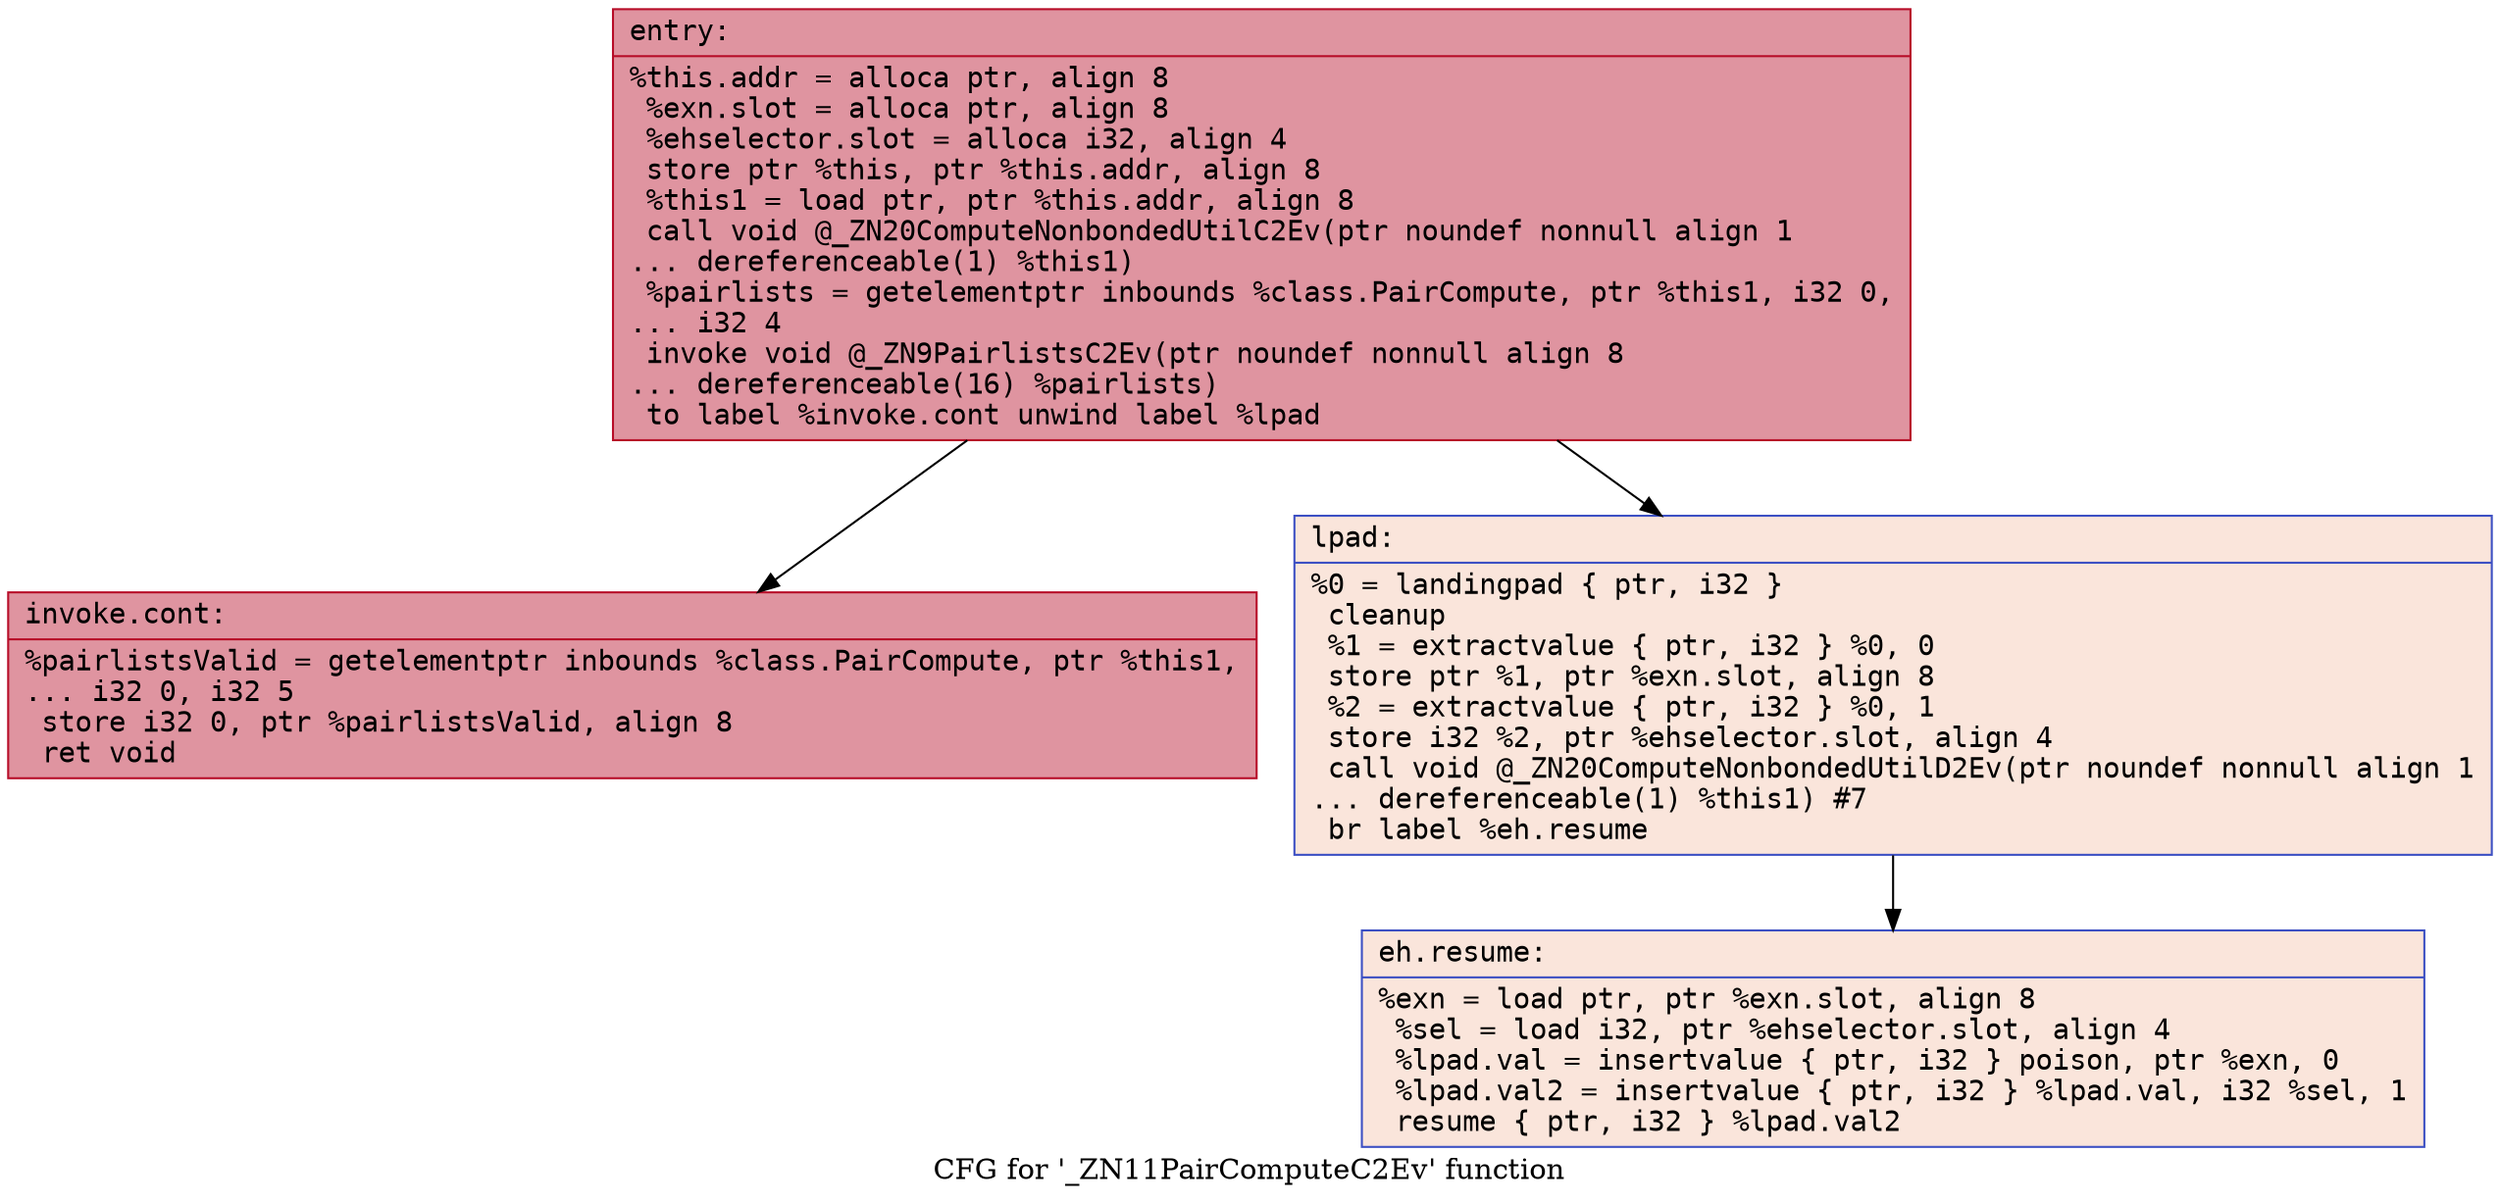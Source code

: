 digraph "CFG for '_ZN11PairComputeC2Ev' function" {
	label="CFG for '_ZN11PairComputeC2Ev' function";

	Node0x55695a580e70 [shape=record,color="#b70d28ff", style=filled, fillcolor="#b70d2870" fontname="Courier",label="{entry:\l|  %this.addr = alloca ptr, align 8\l  %exn.slot = alloca ptr, align 8\l  %ehselector.slot = alloca i32, align 4\l  store ptr %this, ptr %this.addr, align 8\l  %this1 = load ptr, ptr %this.addr, align 8\l  call void @_ZN20ComputeNonbondedUtilC2Ev(ptr noundef nonnull align 1\l... dereferenceable(1) %this1)\l  %pairlists = getelementptr inbounds %class.PairCompute, ptr %this1, i32 0,\l... i32 4\l  invoke void @_ZN9PairlistsC2Ev(ptr noundef nonnull align 8\l... dereferenceable(16) %pairlists)\l          to label %invoke.cont unwind label %lpad\l}"];
	Node0x55695a580e70 -> Node0x55695a581220[tooltip="entry -> invoke.cont\nProbability 100.00%" ];
	Node0x55695a580e70 -> Node0x55695a5812a0[tooltip="entry -> lpad\nProbability 0.00%" ];
	Node0x55695a581220 [shape=record,color="#b70d28ff", style=filled, fillcolor="#b70d2870" fontname="Courier",label="{invoke.cont:\l|  %pairlistsValid = getelementptr inbounds %class.PairCompute, ptr %this1,\l... i32 0, i32 5\l  store i32 0, ptr %pairlistsValid, align 8\l  ret void\l}"];
	Node0x55695a5812a0 [shape=record,color="#3d50c3ff", style=filled, fillcolor="#f4c5ad70" fontname="Courier",label="{lpad:\l|  %0 = landingpad \{ ptr, i32 \}\l          cleanup\l  %1 = extractvalue \{ ptr, i32 \} %0, 0\l  store ptr %1, ptr %exn.slot, align 8\l  %2 = extractvalue \{ ptr, i32 \} %0, 1\l  store i32 %2, ptr %ehselector.slot, align 4\l  call void @_ZN20ComputeNonbondedUtilD2Ev(ptr noundef nonnull align 1\l... dereferenceable(1) %this1) #7\l  br label %eh.resume\l}"];
	Node0x55695a5812a0 -> Node0x55695a58e310[tooltip="lpad -> eh.resume\nProbability 100.00%" ];
	Node0x55695a58e310 [shape=record,color="#3d50c3ff", style=filled, fillcolor="#f4c5ad70" fontname="Courier",label="{eh.resume:\l|  %exn = load ptr, ptr %exn.slot, align 8\l  %sel = load i32, ptr %ehselector.slot, align 4\l  %lpad.val = insertvalue \{ ptr, i32 \} poison, ptr %exn, 0\l  %lpad.val2 = insertvalue \{ ptr, i32 \} %lpad.val, i32 %sel, 1\l  resume \{ ptr, i32 \} %lpad.val2\l}"];
}
